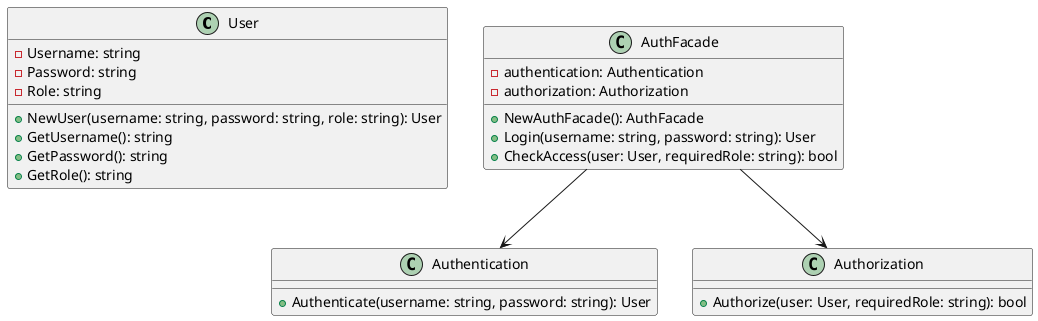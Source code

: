 @startuml

class User {
    -Username: string
    -Password: string
    -Role: string
    +NewUser(username: string, password: string, role: string): User
    +GetUsername(): string
    +GetPassword(): string
    +GetRole(): string
}

class Authentication {
    +Authenticate(username: string, password: string): User
}

class Authorization {
    +Authorize(user: User, requiredRole: string): bool
}

class AuthFacade {
    -authentication: Authentication
    -authorization: Authorization
    +NewAuthFacade(): AuthFacade
    +Login(username: string, password: string): User
    +CheckAccess(user: User, requiredRole: string): bool
}

AuthFacade --> Authentication
AuthFacade --> Authorization

@enduml